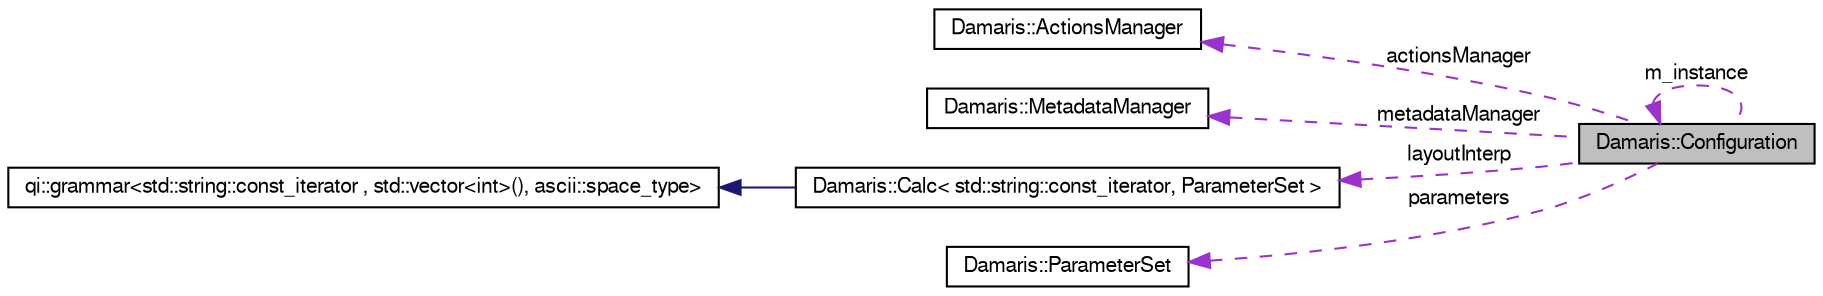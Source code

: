 digraph G
{
  edge [fontname="FreeSans",fontsize="10",labelfontname="FreeSans",labelfontsize="10"];
  node [fontname="FreeSans",fontsize="10",shape=record];
  rankdir=LR;
  Node1 [label="Damaris::Configuration",height=0.2,width=0.4,color="black", fillcolor="grey75", style="filled" fontcolor="black"];
  Node2 -> Node1 [dir=back,color="darkorchid3",fontsize="10",style="dashed",label="actionsManager",fontname="FreeSans"];
  Node2 [label="Damaris::ActionsManager",height=0.2,width=0.4,color="black", fillcolor="white", style="filled",URL="$class_damaris_1_1_actions_manager.html"];
  Node1 -> Node1 [dir=back,color="darkorchid3",fontsize="10",style="dashed",label="m_instance",fontname="FreeSans"];
  Node3 -> Node1 [dir=back,color="darkorchid3",fontsize="10",style="dashed",label="metadataManager",fontname="FreeSans"];
  Node3 [label="Damaris::MetadataManager",height=0.2,width=0.4,color="black", fillcolor="white", style="filled",URL="$class_damaris_1_1_metadata_manager.html"];
  Node4 -> Node1 [dir=back,color="darkorchid3",fontsize="10",style="dashed",label="layoutInterp",fontname="FreeSans"];
  Node4 [label="Damaris::Calc\< std::string::const_iterator, ParameterSet \>",height=0.2,width=0.4,color="black", fillcolor="white", style="filled",URL="$struct_damaris_1_1_calc.html"];
  Node5 -> Node4 [dir=back,color="midnightblue",fontsize="10",style="solid",fontname="FreeSans"];
  Node5 [label="qi::grammar\<std::string::const_iterator , std::vector\<int\>(), ascii::space_type\>",height=0.2,width=0.4,color="black", fillcolor="white", style="filled",URL="$classboost_1_1spirit_1_1qi_1_1grammar.html"];
  Node6 -> Node1 [dir=back,color="darkorchid3",fontsize="10",style="dashed",label="parameters",fontname="FreeSans"];
  Node6 [label="Damaris::ParameterSet",height=0.2,width=0.4,color="black", fillcolor="white", style="filled",URL="$class_damaris_1_1_parameter_set.html"];
}
